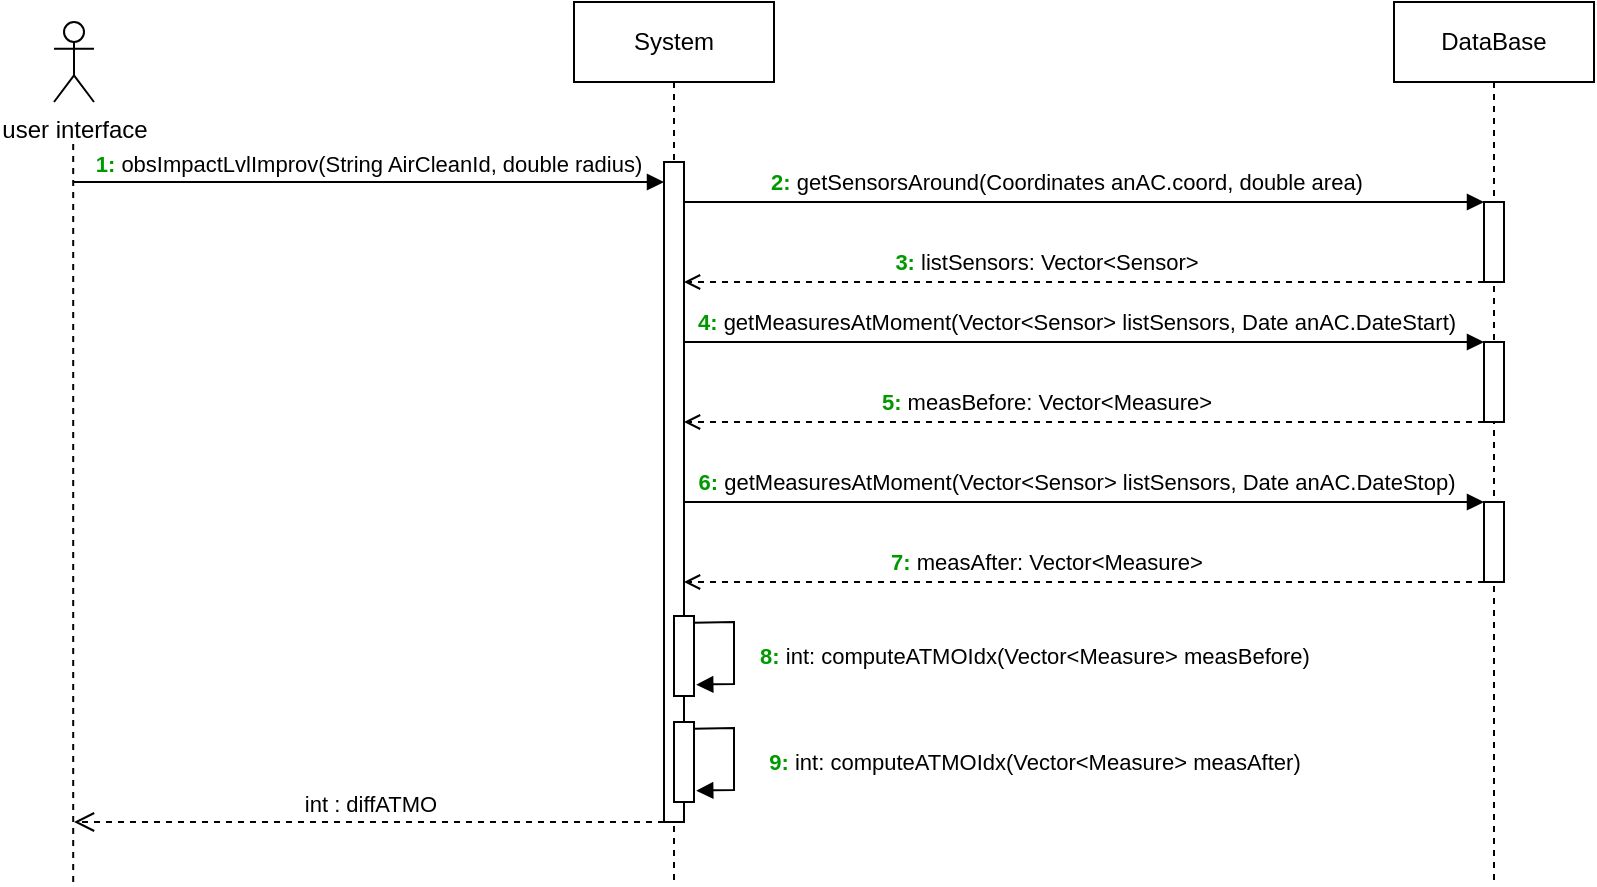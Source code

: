 <mxfile version="21.2.8" type="device">
  <diagram name="Page-1" id="TZWOHMhg20Dcy95KobjQ">
    <mxGraphModel dx="521" dy="666" grid="1" gridSize="10" guides="1" tooltips="1" connect="1" arrows="1" fold="1" page="1" pageScale="1" pageWidth="1169" pageHeight="827" math="0" shadow="0">
      <root>
        <mxCell id="0" />
        <mxCell id="1" parent="0" />
        <mxCell id="KJ0i-6oWnBeLgba9HVr0-53" value="System" style="shape=umlLifeline;perimeter=lifelinePerimeter;whiteSpace=wrap;html=1;container=0;dropTarget=0;collapsible=0;recursiveResize=0;outlineConnect=0;portConstraint=eastwest;newEdgeStyle={&quot;edgeStyle&quot;:&quot;elbowEdgeStyle&quot;,&quot;elbow&quot;:&quot;vertical&quot;,&quot;curved&quot;:0,&quot;rounded&quot;:0};" vertex="1" parent="1">
          <mxGeometry x="290" y="40" width="100" height="440" as="geometry" />
        </mxCell>
        <mxCell id="KJ0i-6oWnBeLgba9HVr0-54" value="" style="html=1;points=[];perimeter=orthogonalPerimeter;outlineConnect=0;targetShapes=umlLifeline;portConstraint=eastwest;newEdgeStyle={&quot;edgeStyle&quot;:&quot;elbowEdgeStyle&quot;,&quot;elbow&quot;:&quot;vertical&quot;,&quot;curved&quot;:0,&quot;rounded&quot;:0};" vertex="1" parent="KJ0i-6oWnBeLgba9HVr0-53">
          <mxGeometry x="45" y="80" width="10" height="330" as="geometry" />
        </mxCell>
        <mxCell id="KJ0i-6oWnBeLgba9HVr0-55" value="&lt;font style=&quot;border-color: var(--border-color);&quot; color=&quot;#009900&quot;&gt;&lt;b style=&quot;border-color: var(--border-color);&quot;&gt;1:&lt;/b&gt;&lt;/font&gt;&lt;font style=&quot;border-color: var(--border-color);&quot; color=&quot;#99ff99&quot;&gt;&amp;nbsp;&lt;/font&gt;obsImpactLvlImprov(String AirCleanId, double radius)" style="html=1;verticalAlign=bottom;endArrow=block;edgeStyle=elbowEdgeStyle;elbow=vertical;curved=0;rounded=0;" edge="1" parent="1" target="KJ0i-6oWnBeLgba9HVr0-54">
          <mxGeometry x="-0.002" relative="1" as="geometry">
            <mxPoint x="40" y="130" as="sourcePoint" />
            <Array as="points">
              <mxPoint x="170" y="130" />
            </Array>
            <mxPoint as="offset" />
          </mxGeometry>
        </mxCell>
        <mxCell id="KJ0i-6oWnBeLgba9HVr0-56" value="int : diffATMO" style="html=1;verticalAlign=bottom;endArrow=open;dashed=1;endSize=8;edgeStyle=elbowEdgeStyle;elbow=vertical;curved=0;rounded=0;" edge="1" parent="1" source="KJ0i-6oWnBeLgba9HVr0-54">
          <mxGeometry x="-0.003" relative="1" as="geometry">
            <mxPoint x="40" y="450" as="targetPoint" />
            <Array as="points">
              <mxPoint x="280" y="450" />
              <mxPoint x="300" y="460" />
              <mxPoint x="370" y="390" />
              <mxPoint x="280" y="350" />
              <mxPoint x="320" y="330" />
              <mxPoint x="180" y="290" />
            </Array>
            <mxPoint as="offset" />
          </mxGeometry>
        </mxCell>
        <mxCell id="KJ0i-6oWnBeLgba9HVr0-57" value="DataBase" style="shape=umlLifeline;perimeter=lifelinePerimeter;whiteSpace=wrap;html=1;container=0;dropTarget=0;collapsible=0;recursiveResize=0;outlineConnect=0;portConstraint=eastwest;newEdgeStyle={&quot;edgeStyle&quot;:&quot;elbowEdgeStyle&quot;,&quot;elbow&quot;:&quot;vertical&quot;,&quot;curved&quot;:0,&quot;rounded&quot;:0};" vertex="1" parent="1">
          <mxGeometry x="700" y="40" width="100" height="440" as="geometry" />
        </mxCell>
        <mxCell id="KJ0i-6oWnBeLgba9HVr0-58" value="user interface" style="shape=umlActor;verticalLabelPosition=bottom;verticalAlign=top;html=1;outlineConnect=0;" vertex="1" parent="1">
          <mxGeometry x="30" y="50" width="20" height="40" as="geometry" />
        </mxCell>
        <mxCell id="KJ0i-6oWnBeLgba9HVr0-59" value="" style="endArrow=none;dashed=1;html=1;rounded=0;" edge="1" parent="1">
          <mxGeometry width="50" height="50" relative="1" as="geometry">
            <mxPoint x="39.6" y="480" as="sourcePoint" />
            <mxPoint x="39.6" y="109" as="targetPoint" />
          </mxGeometry>
        </mxCell>
        <mxCell id="KJ0i-6oWnBeLgba9HVr0-60" value="" style="html=1;points=[];perimeter=orthogonalPerimeter;outlineConnect=0;targetShapes=umlLifeline;portConstraint=eastwest;newEdgeStyle={&quot;edgeStyle&quot;:&quot;elbowEdgeStyle&quot;,&quot;elbow&quot;:&quot;vertical&quot;,&quot;curved&quot;:0,&quot;rounded&quot;:0};" vertex="1" parent="1">
          <mxGeometry x="745" y="140" width="10" height="40" as="geometry" />
        </mxCell>
        <mxCell id="KJ0i-6oWnBeLgba9HVr0-61" value="" style="html=1;points=[];perimeter=orthogonalPerimeter;outlineConnect=0;targetShapes=umlLifeline;portConstraint=eastwest;newEdgeStyle={&quot;edgeStyle&quot;:&quot;elbowEdgeStyle&quot;,&quot;elbow&quot;:&quot;vertical&quot;,&quot;curved&quot;:0,&quot;rounded&quot;:0};" vertex="1" parent="1">
          <mxGeometry x="745" y="210" width="10" height="40" as="geometry" />
        </mxCell>
        <mxCell id="KJ0i-6oWnBeLgba9HVr0-62" value="" style="endArrow=block;html=1;rounded=0;endFill=1;" edge="1" parent="1" target="KJ0i-6oWnBeLgba9HVr0-60">
          <mxGeometry width="50" height="50" relative="1" as="geometry">
            <mxPoint x="345" y="140" as="sourcePoint" />
            <mxPoint x="585" y="150" as="targetPoint" />
            <Array as="points">
              <mxPoint x="625" y="140" />
            </Array>
          </mxGeometry>
        </mxCell>
        <mxCell id="KJ0i-6oWnBeLgba9HVr0-63" value="&lt;font style=&quot;border-color: var(--border-color);&quot; color=&quot;#009900&quot;&gt;&lt;b style=&quot;border-color: var(--border-color);&quot;&gt;2:&lt;/b&gt;&lt;/font&gt;&lt;font style=&quot;border-color: var(--border-color);&quot; color=&quot;#99ff99&quot;&gt;&amp;nbsp;&lt;/font&gt;getSensorsAround(Coordinates anAC.coord, double area)" style="edgeLabel;html=1;align=center;verticalAlign=middle;resizable=0;points=[];" vertex="1" connectable="0" parent="KJ0i-6oWnBeLgba9HVr0-62">
          <mxGeometry x="-0.412" y="2" relative="1" as="geometry">
            <mxPoint x="73" y="-8" as="offset" />
          </mxGeometry>
        </mxCell>
        <mxCell id="KJ0i-6oWnBeLgba9HVr0-64" value="" style="endArrow=open;html=1;rounded=0;endFill=0;dashed=1;" edge="1" parent="1" source="KJ0i-6oWnBeLgba9HVr0-60">
          <mxGeometry width="50" height="50" relative="1" as="geometry">
            <mxPoint x="445" y="225" as="sourcePoint" />
            <mxPoint x="345" y="180" as="targetPoint" />
            <Array as="points">
              <mxPoint x="505" y="180" />
            </Array>
          </mxGeometry>
        </mxCell>
        <mxCell id="KJ0i-6oWnBeLgba9HVr0-65" value="&lt;font style=&quot;border-color: var(--border-color);&quot; color=&quot;#009900&quot;&gt;&lt;b style=&quot;border-color: var(--border-color);&quot;&gt;3:&lt;/b&gt;&lt;/font&gt;&lt;font style=&quot;border-color: var(--border-color);&quot; color=&quot;#99ff99&quot;&gt;&amp;nbsp;&lt;/font&gt;listSensors: Vector&amp;lt;Sensor&amp;gt;" style="edgeLabel;html=1;align=center;verticalAlign=middle;resizable=0;points=[];" vertex="1" connectable="0" parent="KJ0i-6oWnBeLgba9HVr0-64">
          <mxGeometry x="0.279" y="1" relative="1" as="geometry">
            <mxPoint x="37" y="-11" as="offset" />
          </mxGeometry>
        </mxCell>
        <mxCell id="KJ0i-6oWnBeLgba9HVr0-66" value="" style="endArrow=block;html=1;rounded=0;endFill=1;" edge="1" parent="1" target="KJ0i-6oWnBeLgba9HVr0-61">
          <mxGeometry width="50" height="50" relative="1" as="geometry">
            <mxPoint x="345" y="210" as="sourcePoint" />
            <mxPoint x="650" y="210.0" as="targetPoint" />
            <Array as="points">
              <mxPoint x="600" y="210" />
            </Array>
          </mxGeometry>
        </mxCell>
        <mxCell id="KJ0i-6oWnBeLgba9HVr0-67" value="&lt;font style=&quot;border-color: var(--border-color);&quot; color=&quot;#009900&quot;&gt;&lt;b style=&quot;border-color: var(--border-color);&quot;&gt;4:&lt;/b&gt;&lt;/font&gt;&lt;font style=&quot;border-color: var(--border-color);&quot; color=&quot;#99ff99&quot;&gt;&amp;nbsp;&lt;/font&gt;getMeasuresAtMoment(Vector&amp;lt;Sensor&amp;gt; listSensors, Date anAC.DateStart)" style="edgeLabel;html=1;align=center;verticalAlign=middle;resizable=0;points=[];" vertex="1" connectable="0" parent="KJ0i-6oWnBeLgba9HVr0-66">
          <mxGeometry x="-0.412" y="2" relative="1" as="geometry">
            <mxPoint x="78" y="-8" as="offset" />
          </mxGeometry>
        </mxCell>
        <mxCell id="KJ0i-6oWnBeLgba9HVr0-68" value="" style="endArrow=open;html=1;rounded=0;endFill=0;dashed=1;" edge="1" parent="1" source="KJ0i-6oWnBeLgba9HVr0-61">
          <mxGeometry width="50" height="50" relative="1" as="geometry">
            <mxPoint x="650" y="250" as="sourcePoint" />
            <mxPoint x="345" y="250" as="targetPoint" />
            <Array as="points">
              <mxPoint x="505" y="250" />
            </Array>
          </mxGeometry>
        </mxCell>
        <mxCell id="KJ0i-6oWnBeLgba9HVr0-69" value="&lt;font style=&quot;border-color: var(--border-color);&quot; color=&quot;#009900&quot;&gt;&lt;b style=&quot;border-color: var(--border-color);&quot;&gt;5:&lt;/b&gt;&lt;/font&gt;&lt;font style=&quot;border-color: var(--border-color);&quot; color=&quot;#99ff99&quot;&gt;&amp;nbsp;&lt;/font&gt;measBefore: Vector&amp;lt;Measure&amp;gt;" style="edgeLabel;html=1;align=center;verticalAlign=middle;resizable=0;points=[];" vertex="1" connectable="0" parent="KJ0i-6oWnBeLgba9HVr0-68">
          <mxGeometry x="0.279" y="1" relative="1" as="geometry">
            <mxPoint x="37" y="-11" as="offset" />
          </mxGeometry>
        </mxCell>
        <mxCell id="KJ0i-6oWnBeLgba9HVr0-70" value="" style="rounded=0;whiteSpace=wrap;html=1;" vertex="1" parent="1">
          <mxGeometry x="340" y="347" width="10" height="40" as="geometry" />
        </mxCell>
        <mxCell id="KJ0i-6oWnBeLgba9HVr0-71" value="" style="endArrow=block;html=1;rounded=0;exitX=0.967;exitY=0.083;exitDx=0;exitDy=0;entryX=1.111;entryY=0.858;entryDx=0;entryDy=0;entryPerimeter=0;exitPerimeter=0;endFill=1;" edge="1" parent="1" source="KJ0i-6oWnBeLgba9HVr0-70" target="KJ0i-6oWnBeLgba9HVr0-70">
          <mxGeometry width="50" height="50" relative="1" as="geometry">
            <mxPoint x="390" y="361" as="sourcePoint" />
            <mxPoint x="400" y="391" as="targetPoint" />
            <Array as="points">
              <mxPoint x="370" y="350" />
              <mxPoint x="370" y="381" />
            </Array>
          </mxGeometry>
        </mxCell>
        <mxCell id="KJ0i-6oWnBeLgba9HVr0-72" value="&lt;font style=&quot;border-color: var(--border-color);&quot; color=&quot;#009900&quot;&gt;&lt;b style=&quot;border-color: var(--border-color);&quot;&gt;8:&lt;/b&gt;&lt;/font&gt;&lt;font style=&quot;border-color: var(--border-color);&quot; color=&quot;#99ff99&quot;&gt;&amp;nbsp;&lt;/font&gt;int: computeATMOIdx(Vector&amp;lt;Measure&amp;gt; measBefore)" style="edgeLabel;html=1;align=center;verticalAlign=middle;resizable=0;points=[];" vertex="1" connectable="0" parent="KJ0i-6oWnBeLgba9HVr0-71">
          <mxGeometry x="0.018" y="2" relative="1" as="geometry">
            <mxPoint x="148" y="2" as="offset" />
          </mxGeometry>
        </mxCell>
        <mxCell id="KJ0i-6oWnBeLgba9HVr0-73" value="" style="html=1;points=[];perimeter=orthogonalPerimeter;outlineConnect=0;targetShapes=umlLifeline;portConstraint=eastwest;newEdgeStyle={&quot;edgeStyle&quot;:&quot;elbowEdgeStyle&quot;,&quot;elbow&quot;:&quot;vertical&quot;,&quot;curved&quot;:0,&quot;rounded&quot;:0};" vertex="1" parent="1">
          <mxGeometry x="745" y="290" width="10" height="40" as="geometry" />
        </mxCell>
        <mxCell id="KJ0i-6oWnBeLgba9HVr0-74" value="" style="endArrow=block;html=1;rounded=0;endFill=1;" edge="1" parent="1" target="KJ0i-6oWnBeLgba9HVr0-73">
          <mxGeometry width="50" height="50" relative="1" as="geometry">
            <mxPoint x="345" y="290" as="sourcePoint" />
            <mxPoint x="650" y="290.0" as="targetPoint" />
            <Array as="points">
              <mxPoint x="600" y="290" />
            </Array>
          </mxGeometry>
        </mxCell>
        <mxCell id="KJ0i-6oWnBeLgba9HVr0-75" value="&lt;font style=&quot;border-color: var(--border-color);&quot; color=&quot;#009900&quot;&gt;&lt;b style=&quot;border-color: var(--border-color);&quot;&gt;6:&lt;/b&gt;&lt;/font&gt;&lt;font style=&quot;border-color: var(--border-color);&quot; color=&quot;#99ff99&quot;&gt;&amp;nbsp;&lt;/font&gt;getMeasuresAtMoment(Vector&amp;lt;Sensor&amp;gt; listSensors, Date anAC.DateStop)" style="edgeLabel;html=1;align=center;verticalAlign=middle;resizable=0;points=[];" vertex="1" connectable="0" parent="KJ0i-6oWnBeLgba9HVr0-74">
          <mxGeometry x="-0.412" y="2" relative="1" as="geometry">
            <mxPoint x="78" y="-8" as="offset" />
          </mxGeometry>
        </mxCell>
        <mxCell id="KJ0i-6oWnBeLgba9HVr0-76" value="" style="endArrow=open;html=1;rounded=0;endFill=0;dashed=1;" edge="1" parent="1" source="KJ0i-6oWnBeLgba9HVr0-73">
          <mxGeometry width="50" height="50" relative="1" as="geometry">
            <mxPoint x="650" y="330" as="sourcePoint" />
            <mxPoint x="345" y="330" as="targetPoint" />
            <Array as="points">
              <mxPoint x="505" y="330" />
            </Array>
          </mxGeometry>
        </mxCell>
        <mxCell id="KJ0i-6oWnBeLgba9HVr0-77" value="&lt;font style=&quot;border-color: var(--border-color);&quot; color=&quot;#009900&quot;&gt;&lt;b style=&quot;border-color: var(--border-color);&quot;&gt;7:&lt;/b&gt;&lt;/font&gt;&lt;font style=&quot;border-color: var(--border-color);&quot; color=&quot;#99ff99&quot;&gt;&amp;nbsp;&lt;/font&gt;measAfter: Vector&amp;lt;Measure&amp;gt;" style="edgeLabel;html=1;align=center;verticalAlign=middle;resizable=0;points=[];" vertex="1" connectable="0" parent="KJ0i-6oWnBeLgba9HVr0-76">
          <mxGeometry x="0.279" y="1" relative="1" as="geometry">
            <mxPoint x="37" y="-11" as="offset" />
          </mxGeometry>
        </mxCell>
        <mxCell id="KJ0i-6oWnBeLgba9HVr0-78" value="" style="rounded=0;whiteSpace=wrap;html=1;" vertex="1" parent="1">
          <mxGeometry x="340" y="400" width="10" height="40" as="geometry" />
        </mxCell>
        <mxCell id="KJ0i-6oWnBeLgba9HVr0-79" value="" style="endArrow=block;html=1;rounded=0;exitX=0.967;exitY=0.083;exitDx=0;exitDy=0;entryX=1.111;entryY=0.858;entryDx=0;entryDy=0;entryPerimeter=0;exitPerimeter=0;endFill=1;" edge="1" parent="1" source="KJ0i-6oWnBeLgba9HVr0-78" target="KJ0i-6oWnBeLgba9HVr0-78">
          <mxGeometry width="50" height="50" relative="1" as="geometry">
            <mxPoint x="390" y="414" as="sourcePoint" />
            <mxPoint x="400" y="444" as="targetPoint" />
            <Array as="points">
              <mxPoint x="370" y="403" />
              <mxPoint x="370" y="434" />
            </Array>
          </mxGeometry>
        </mxCell>
        <mxCell id="KJ0i-6oWnBeLgba9HVr0-80" value="&lt;font style=&quot;border-color: var(--border-color);&quot; color=&quot;#009900&quot;&gt;&lt;b style=&quot;border-color: var(--border-color);&quot;&gt;9:&lt;/b&gt;&lt;/font&gt;&lt;font style=&quot;border-color: var(--border-color);&quot; color=&quot;#99ff99&quot;&gt;&amp;nbsp;&lt;/font&gt;int: computeATMOIdx(Vector&amp;lt;Measure&amp;gt; measAfter)" style="edgeLabel;html=1;align=center;verticalAlign=middle;resizable=0;points=[];" vertex="1" connectable="0" parent="KJ0i-6oWnBeLgba9HVr0-79">
          <mxGeometry x="0.018" y="2" relative="1" as="geometry">
            <mxPoint x="148" y="2" as="offset" />
          </mxGeometry>
        </mxCell>
      </root>
    </mxGraphModel>
  </diagram>
</mxfile>
